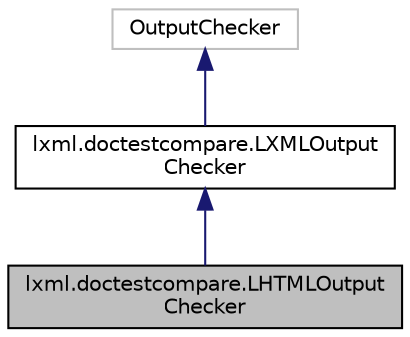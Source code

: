 digraph "lxml.doctestcompare.LHTMLOutputChecker"
{
 // LATEX_PDF_SIZE
  edge [fontname="Helvetica",fontsize="10",labelfontname="Helvetica",labelfontsize="10"];
  node [fontname="Helvetica",fontsize="10",shape=record];
  Node1 [label="lxml.doctestcompare.LHTMLOutput\lChecker",height=0.2,width=0.4,color="black", fillcolor="grey75", style="filled", fontcolor="black",tooltip=" "];
  Node2 -> Node1 [dir="back",color="midnightblue",fontsize="10",style="solid",fontname="Helvetica"];
  Node2 [label="lxml.doctestcompare.LXMLOutput\lChecker",height=0.2,width=0.4,color="black", fillcolor="white", style="filled",URL="$classlxml_1_1doctestcompare_1_1LXMLOutputChecker.html",tooltip=" "];
  Node3 -> Node2 [dir="back",color="midnightblue",fontsize="10",style="solid",fontname="Helvetica"];
  Node3 [label="OutputChecker",height=0.2,width=0.4,color="grey75", fillcolor="white", style="filled",tooltip=" "];
}
